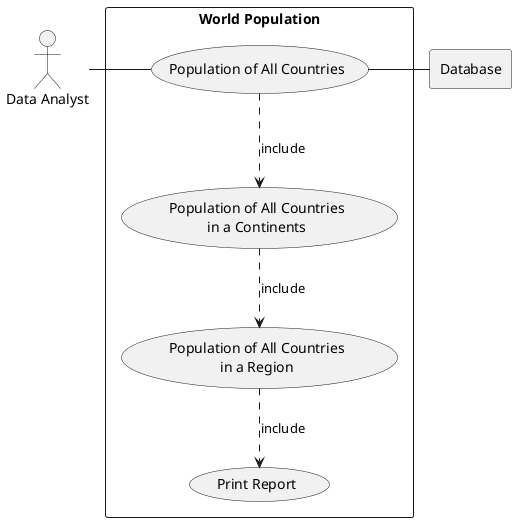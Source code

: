 @startuml
'https://plantuml.com/sequence-diagram

actor DA as "Data Analyst"

rectangle Database

rectangle "World Population" {

    usecase UC1 as "Population of All Countries"
    usecase UC2 as "Population of All Countries
     in a Continents"
    usecase UC3 as "Population of All Countries
    in a Region"


    usecase UCa as "Print Report"

    DA - UC1
    UC1 ..> UC2 : include
    UC2 ..> UC3 : include
    UC3 ..> UCa : include

    'Database - UC1
}

     Database - UC1

@enduml